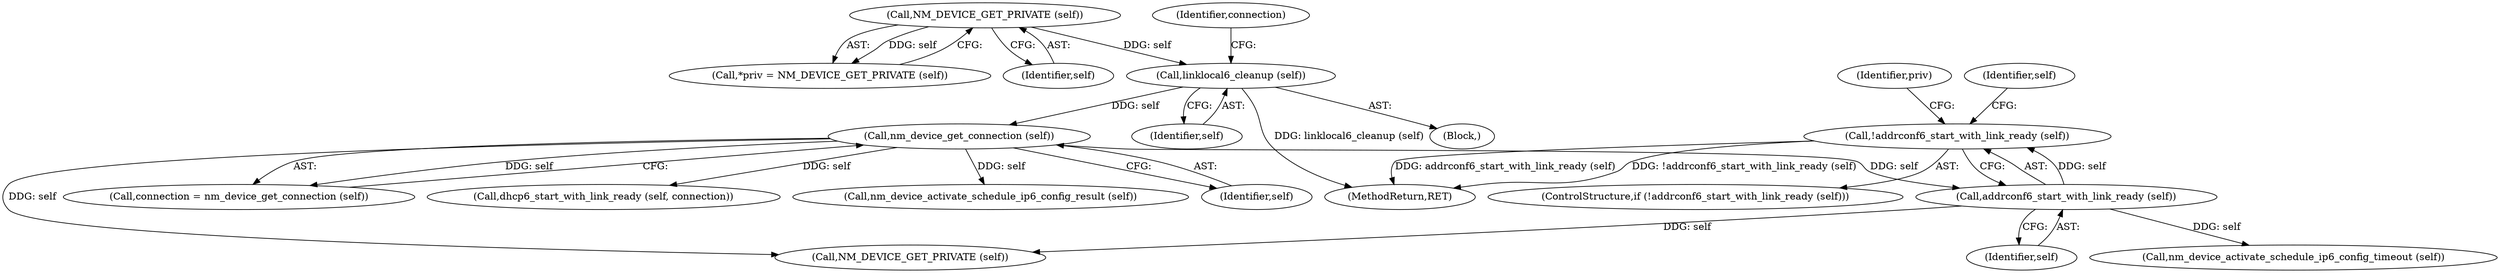 digraph "0_NetworkManager_d5fc88e573fa58b93034b04d35a2454f5d28cad9@API" {
"1006858" [label="(Call,!addrconf6_start_with_link_ready (self))"];
"1006859" [label="(Call,addrconf6_start_with_link_ready (self))"];
"1006837" [label="(Call,nm_device_get_connection (self))"];
"1006833" [label="(Call,linklocal6_cleanup (self))"];
"1006819" [label="(Call,NM_DEVICE_GET_PRIVATE (self))"];
"1006834" [label="(Identifier,self)"];
"1006836" [label="(Identifier,connection)"];
"1006835" [label="(Call,connection = nm_device_get_connection (self))"];
"1006858" [label="(Call,!addrconf6_start_with_link_ready (self))"];
"1006815" [label="(Block,)"];
"1006817" [label="(Call,*priv = NM_DEVICE_GET_PRIVATE (self))"];
"1006874" [label="(Call,dhcp6_start_with_link_ready (self, connection))"];
"1006863" [label="(Identifier,self)"];
"1006887" [label="(Call,nm_device_activate_schedule_ip6_config_result (self))"];
"1006833" [label="(Call,linklocal6_cleanup (self))"];
"1006838" [label="(Identifier,self)"];
"1006857" [label="(ControlStructure,if (!addrconf6_start_with_link_ready (self)))"];
"1006820" [label="(Identifier,self)"];
"1006859" [label="(Call,addrconf6_start_with_link_ready (self))"];
"1006837" [label="(Call,nm_device_get_connection (self))"];
"1006895" [label="(Identifier,priv)"];
"1006862" [label="(Call,nm_device_activate_schedule_ip6_config_timeout (self))"];
"1006860" [label="(Identifier,self)"];
"1007368" [label="(MethodReturn,RET)"];
"1006819" [label="(Call,NM_DEVICE_GET_PRIVATE (self))"];
"1006896" [label="(Call,NM_DEVICE_GET_PRIVATE (self))"];
"1006858" -> "1006857"  [label="AST: "];
"1006858" -> "1006859"  [label="CFG: "];
"1006859" -> "1006858"  [label="AST: "];
"1006863" -> "1006858"  [label="CFG: "];
"1006895" -> "1006858"  [label="CFG: "];
"1006858" -> "1007368"  [label="DDG: addrconf6_start_with_link_ready (self)"];
"1006858" -> "1007368"  [label="DDG: !addrconf6_start_with_link_ready (self)"];
"1006859" -> "1006858"  [label="DDG: self"];
"1006859" -> "1006860"  [label="CFG: "];
"1006860" -> "1006859"  [label="AST: "];
"1006837" -> "1006859"  [label="DDG: self"];
"1006859" -> "1006862"  [label="DDG: self"];
"1006859" -> "1006896"  [label="DDG: self"];
"1006837" -> "1006835"  [label="AST: "];
"1006837" -> "1006838"  [label="CFG: "];
"1006838" -> "1006837"  [label="AST: "];
"1006835" -> "1006837"  [label="CFG: "];
"1006837" -> "1006835"  [label="DDG: self"];
"1006833" -> "1006837"  [label="DDG: self"];
"1006837" -> "1006874"  [label="DDG: self"];
"1006837" -> "1006887"  [label="DDG: self"];
"1006837" -> "1006896"  [label="DDG: self"];
"1006833" -> "1006815"  [label="AST: "];
"1006833" -> "1006834"  [label="CFG: "];
"1006834" -> "1006833"  [label="AST: "];
"1006836" -> "1006833"  [label="CFG: "];
"1006833" -> "1007368"  [label="DDG: linklocal6_cleanup (self)"];
"1006819" -> "1006833"  [label="DDG: self"];
"1006819" -> "1006817"  [label="AST: "];
"1006819" -> "1006820"  [label="CFG: "];
"1006820" -> "1006819"  [label="AST: "];
"1006817" -> "1006819"  [label="CFG: "];
"1006819" -> "1006817"  [label="DDG: self"];
}
